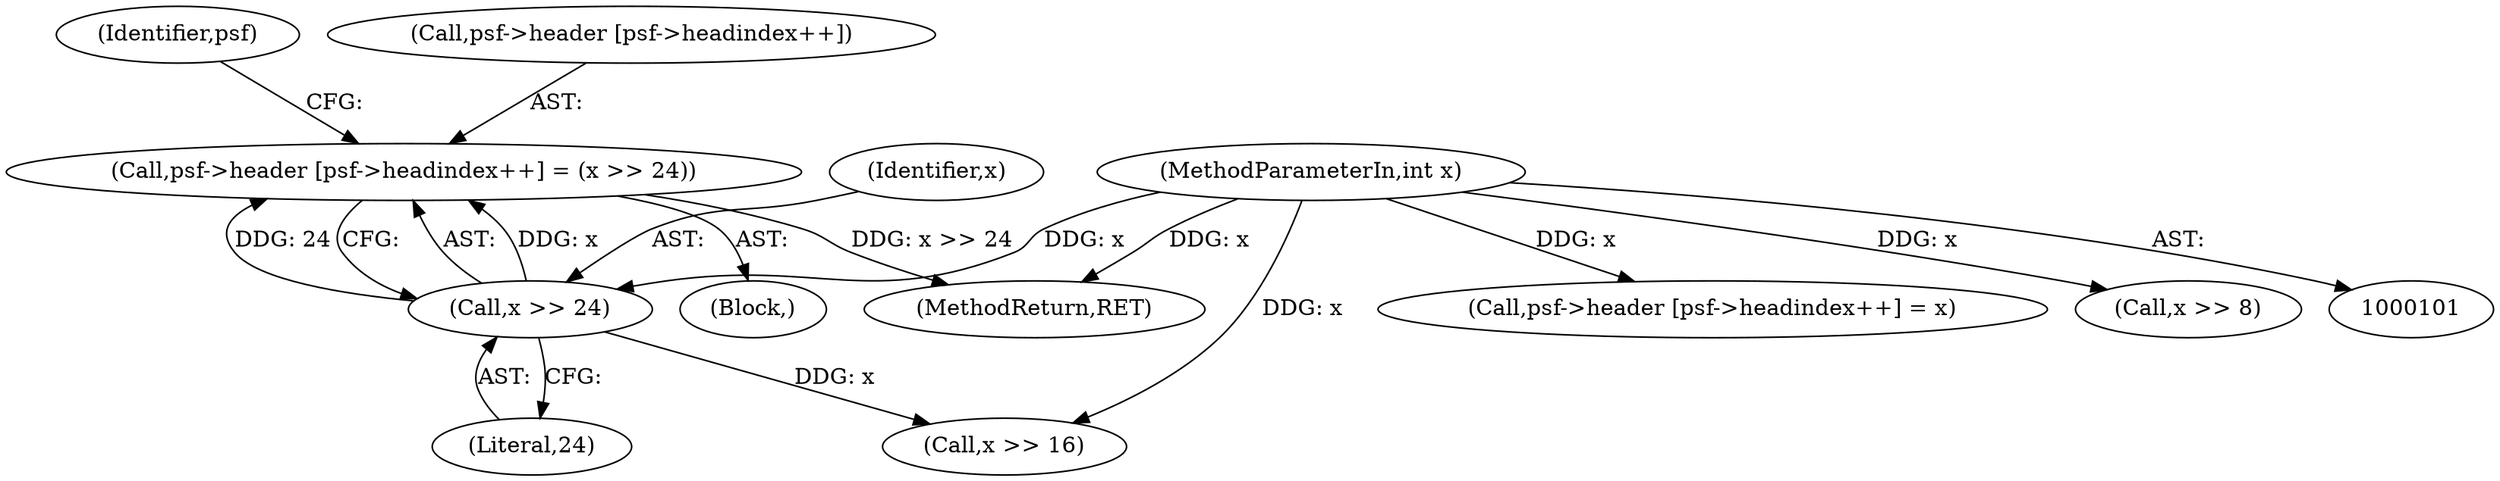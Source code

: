digraph "1_libsndfile_708e996c87c5fae77b104ccfeb8f6db784c32074_11@array" {
"1000117" [label="(Call,psf->header [psf->headindex++] = (x >> 24))"];
"1000126" [label="(Call,x >> 24)"];
"1000103" [label="(MethodParameterIn,int x)"];
"1000163" [label="(MethodReturn,RET)"];
"1000153" [label="(Call,psf->header [psf->headindex++] = x)"];
"1000116" [label="(Block,)"];
"1000132" [label="(Identifier,psf)"];
"1000117" [label="(Call,psf->header [psf->headindex++] = (x >> 24))"];
"1000103" [label="(MethodParameterIn,int x)"];
"1000128" [label="(Literal,24)"];
"1000150" [label="(Call,x >> 8)"];
"1000138" [label="(Call,x >> 16)"];
"1000127" [label="(Identifier,x)"];
"1000118" [label="(Call,psf->header [psf->headindex++])"];
"1000126" [label="(Call,x >> 24)"];
"1000117" -> "1000116"  [label="AST: "];
"1000117" -> "1000126"  [label="CFG: "];
"1000118" -> "1000117"  [label="AST: "];
"1000126" -> "1000117"  [label="AST: "];
"1000132" -> "1000117"  [label="CFG: "];
"1000117" -> "1000163"  [label="DDG: x >> 24"];
"1000126" -> "1000117"  [label="DDG: x"];
"1000126" -> "1000117"  [label="DDG: 24"];
"1000126" -> "1000128"  [label="CFG: "];
"1000127" -> "1000126"  [label="AST: "];
"1000128" -> "1000126"  [label="AST: "];
"1000103" -> "1000126"  [label="DDG: x"];
"1000126" -> "1000138"  [label="DDG: x"];
"1000103" -> "1000101"  [label="AST: "];
"1000103" -> "1000163"  [label="DDG: x"];
"1000103" -> "1000138"  [label="DDG: x"];
"1000103" -> "1000150"  [label="DDG: x"];
"1000103" -> "1000153"  [label="DDG: x"];
}
